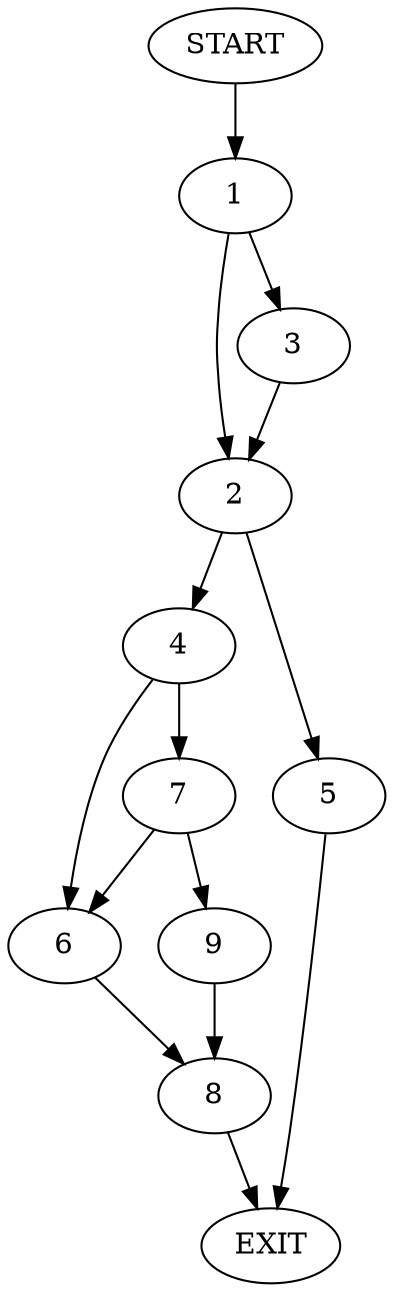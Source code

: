 digraph {
0 [label="START"]
10 [label="EXIT"]
0 -> 1
1 -> 2
1 -> 3
2 -> 4
2 -> 5
3 -> 2
5 -> 10
4 -> 6
4 -> 7
6 -> 8
7 -> 9
7 -> 6
9 -> 8
8 -> 10
}
